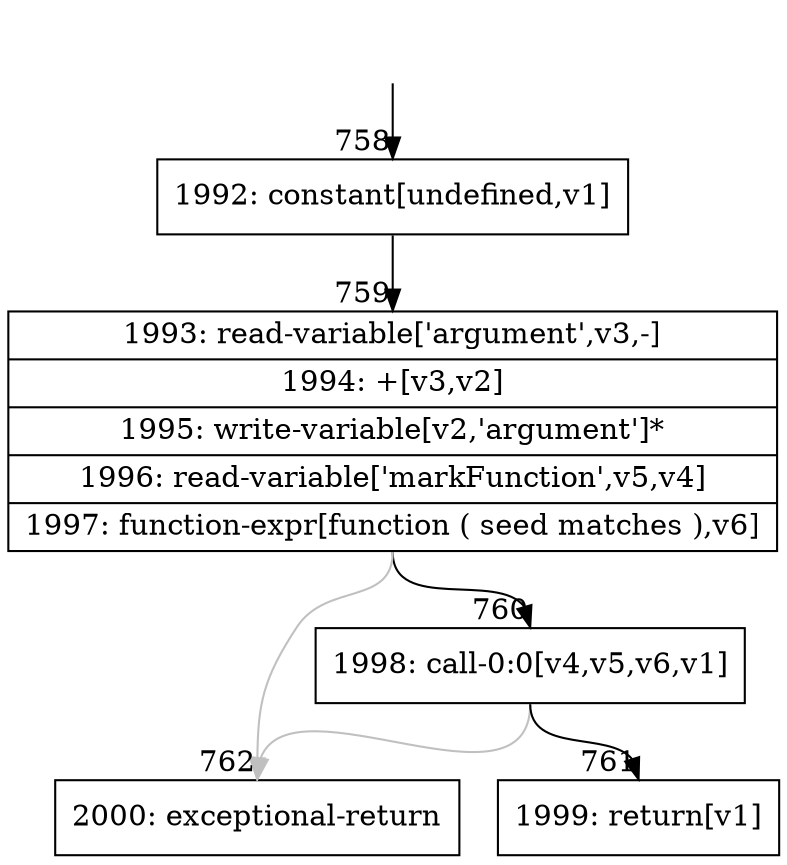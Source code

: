 digraph {
rankdir="TD"
BB_entry62[shape=none,label=""];
BB_entry62 -> BB758 [tailport=s, headport=n, headlabel="    758"]
BB758 [shape=record label="{1992: constant[undefined,v1]}" ] 
BB758 -> BB759 [tailport=s, headport=n, headlabel="      759"]
BB759 [shape=record label="{1993: read-variable['argument',v3,-]|1994: +[v3,v2]|1995: write-variable[v2,'argument']*|1996: read-variable['markFunction',v5,v4]|1997: function-expr[function ( seed matches ),v6]}" ] 
BB759 -> BB760 [tailport=s, headport=n, headlabel="      760"]
BB759 -> BB762 [tailport=s, headport=n, color=gray, headlabel="      762"]
BB760 [shape=record label="{1998: call-0:0[v4,v5,v6,v1]}" ] 
BB760 -> BB761 [tailport=s, headport=n, headlabel="      761"]
BB760 -> BB762 [tailport=s, headport=n, color=gray]
BB761 [shape=record label="{1999: return[v1]}" ] 
BB762 [shape=record label="{2000: exceptional-return}" ] 
}
